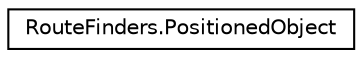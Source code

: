 digraph G
{
  edge [fontname="Helvetica",fontsize="10",labelfontname="Helvetica",labelfontsize="10"];
  node [fontname="Helvetica",fontsize="10",shape=record];
  rankdir="LR";
  Node1 [label="RouteFinders.PositionedObject",height=0.2,width=0.4,color="black", fillcolor="white", style="filled",URL="$struct_route_finders_1_1_positioned_object.html"];
}
